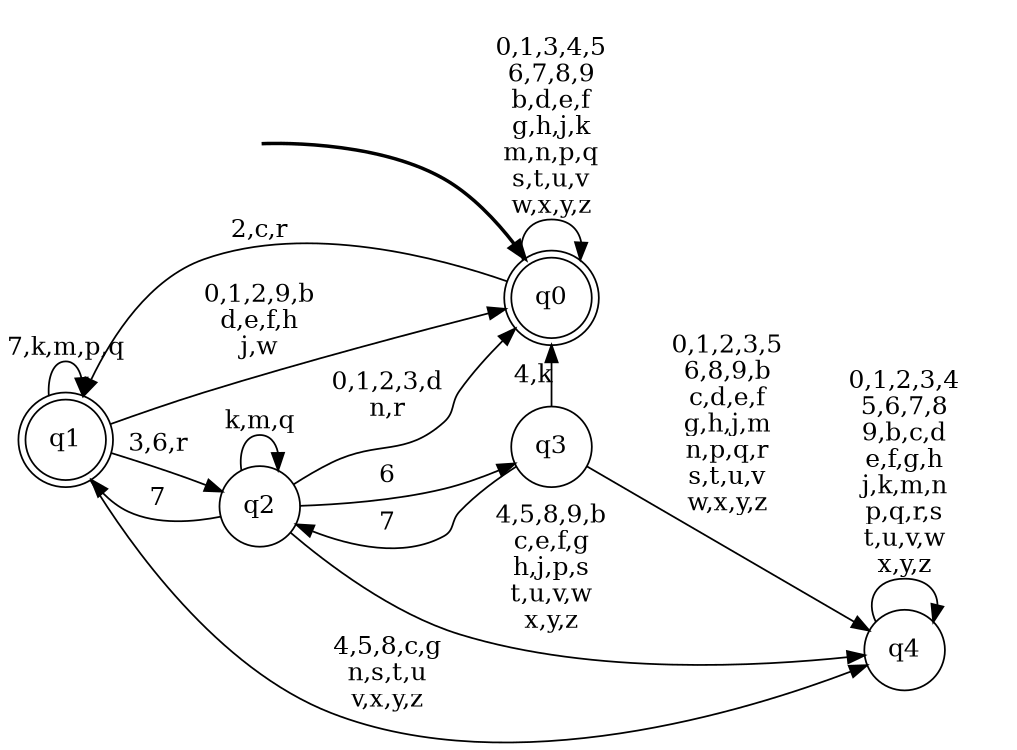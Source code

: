 digraph BlueStar {
__start0 [style = invis, shape = none, label = "", width = 0, height = 0];

rankdir=LR;
size="8,5";

s0 [style="rounded,filled", color="black", fillcolor="white" shape="doublecircle", label="q0"];
s1 [style="rounded,filled", color="black", fillcolor="white" shape="doublecircle", label="q1"];
s2 [style="filled", color="black", fillcolor="white" shape="circle", label="q2"];
s3 [style="filled", color="black", fillcolor="white" shape="circle", label="q3"];
s4 [style="filled", color="black", fillcolor="white" shape="circle", label="q4"];
subgraph cluster_main { 
	graph [pad=".75", ranksep="0.15", nodesep="0.15"];
	 style=invis; 
	__start0 -> s0 [penwidth=2];
}
s0 -> s0 [label="0,1,3,4,5\n6,7,8,9\nb,d,e,f\ng,h,j,k\nm,n,p,q\ns,t,u,v\nw,x,y,z"];
s0 -> s1 [label="2,c,r"];
s1 -> s0 [label="0,1,2,9,b\nd,e,f,h\nj,w"];
s1 -> s1 [label="7,k,m,p,q"];
s1 -> s2 [label="3,6,r"];
s1 -> s4 [label="4,5,8,c,g\nn,s,t,u\nv,x,y,z"];
s2 -> s0 [label="0,1,2,3,d\nn,r"];
s2 -> s1 [label="7"];
s2 -> s2 [label="k,m,q"];
s2 -> s3 [label="6"];
s2 -> s4 [label="4,5,8,9,b\nc,e,f,g\nh,j,p,s\nt,u,v,w\nx,y,z"];
s3 -> s0 [label="4,k"];
s3 -> s2 [label="7"];
s3 -> s4 [label="0,1,2,3,5\n6,8,9,b\nc,d,e,f\ng,h,j,m\nn,p,q,r\ns,t,u,v\nw,x,y,z"];
s4 -> s4 [label="0,1,2,3,4\n5,6,7,8\n9,b,c,d\ne,f,g,h\nj,k,m,n\np,q,r,s\nt,u,v,w\nx,y,z"];

}
